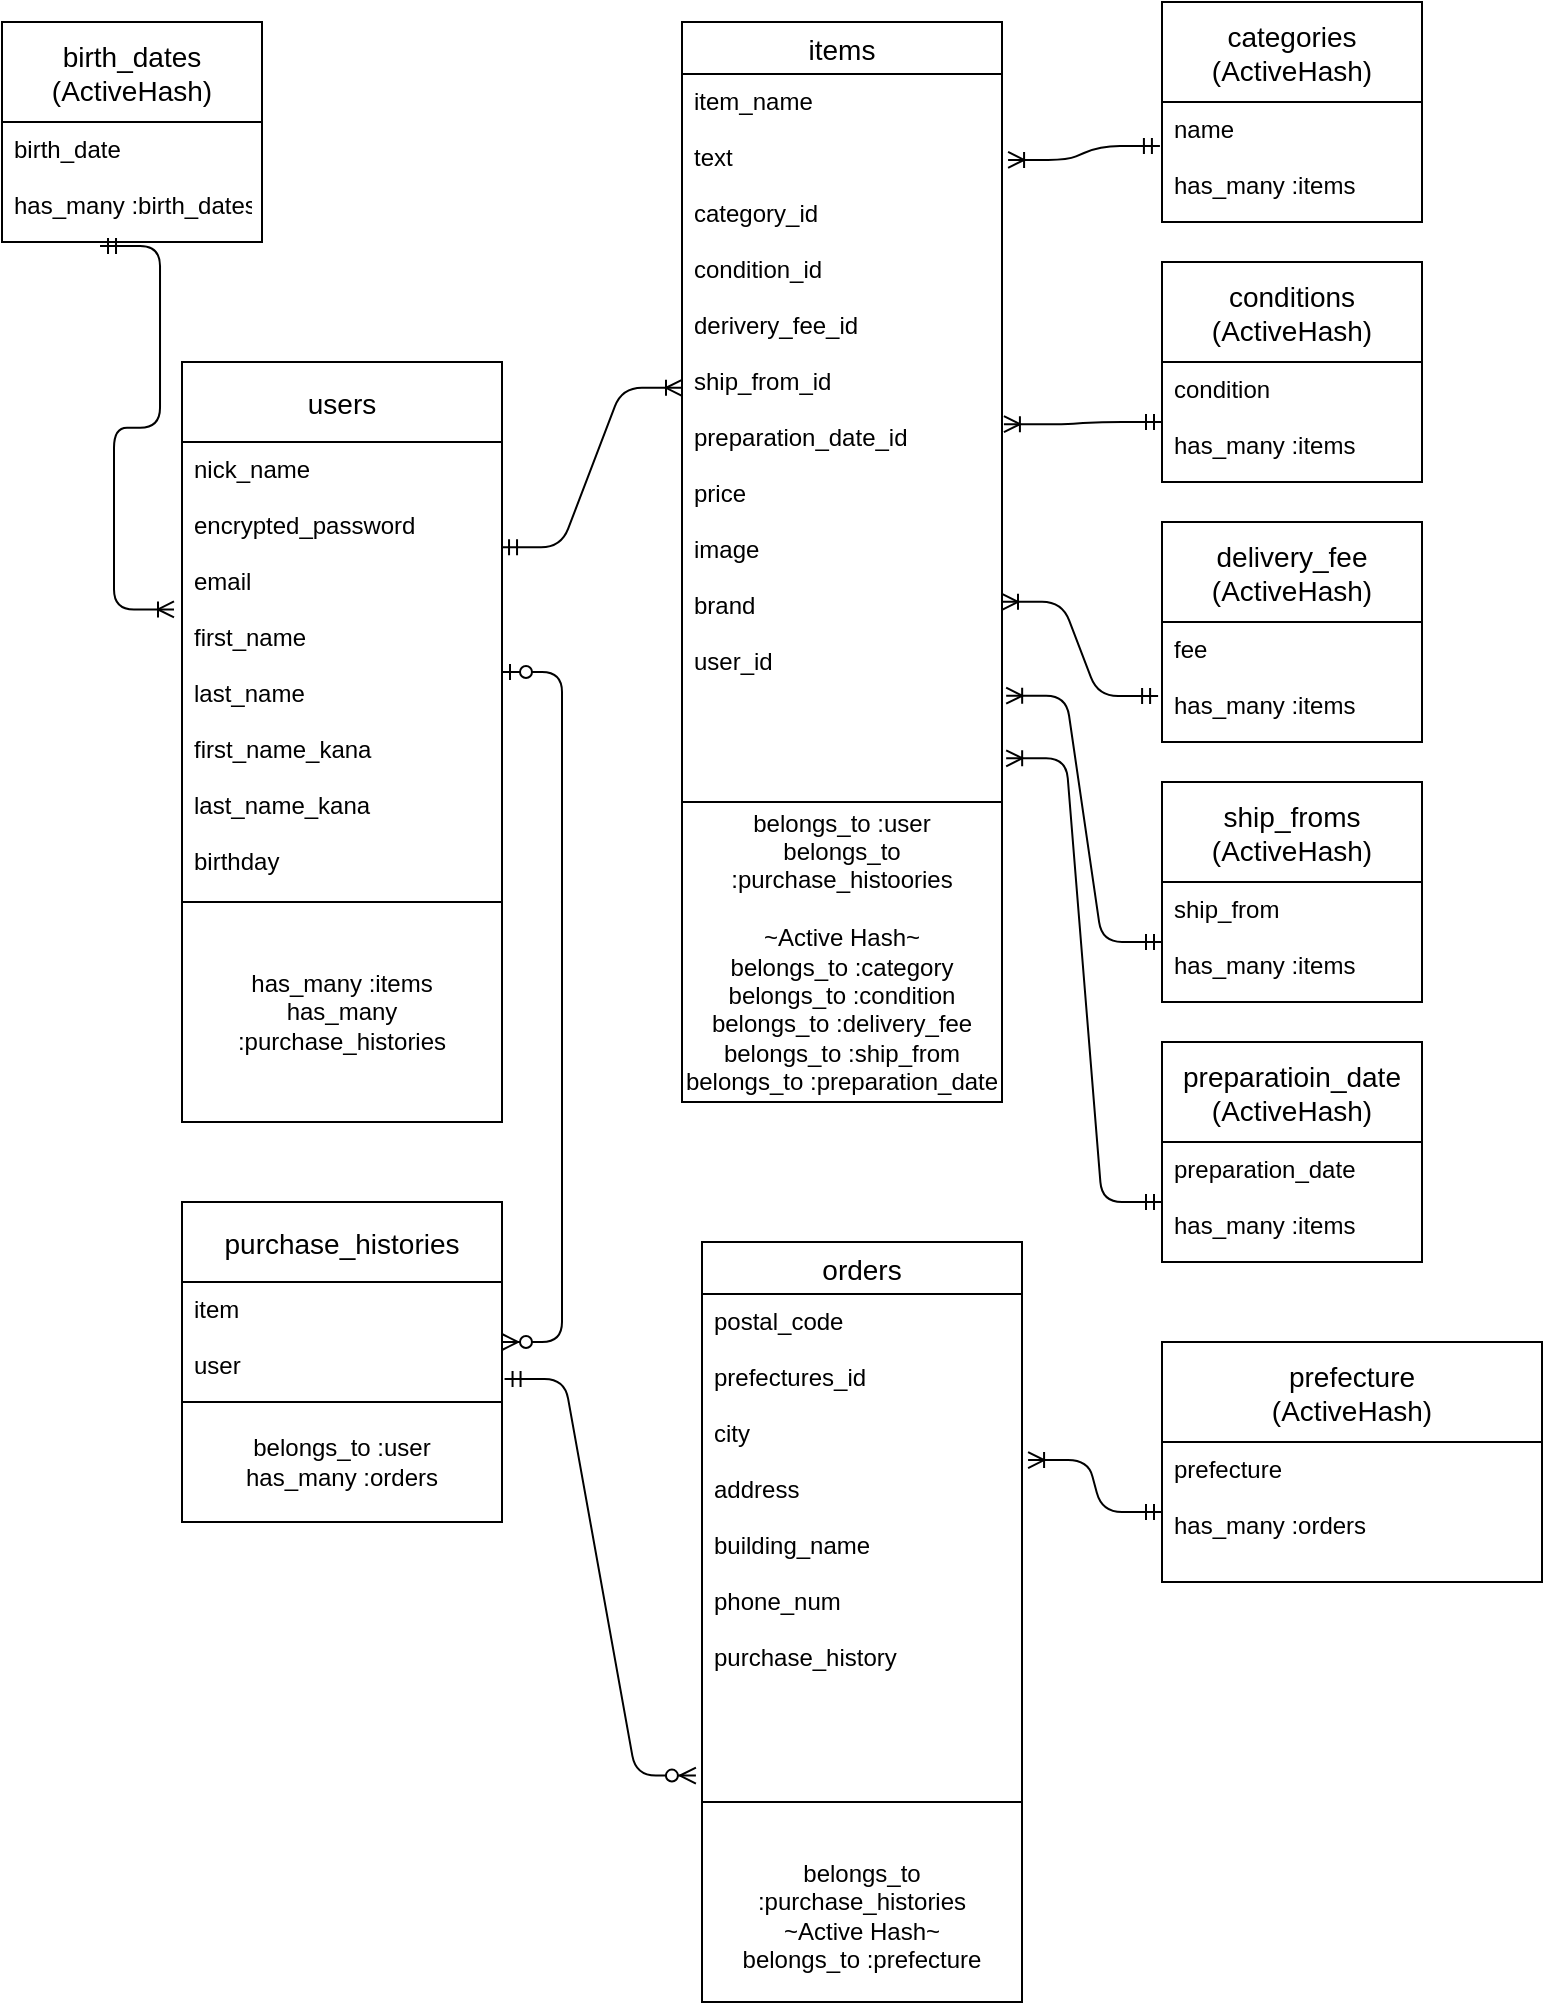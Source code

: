 <mxfile>
    <diagram id="REbtkltuEE52UCZA4KB4" name="ページ1">
        <mxGraphModel dx="864" dy="850" grid="1" gridSize="10" guides="1" tooltips="1" connect="1" arrows="1" fold="1" page="1" pageScale="1" pageWidth="827" pageHeight="1169" math="0" shadow="0">
            <root>
                <mxCell id="0"/>
                <mxCell id="1" parent="0"/>
                <mxCell id="2" value="birth_dates&#10;(ActiveHash)" style="swimlane;fontStyle=0;childLayout=stackLayout;horizontal=1;startSize=50;horizontalStack=0;resizeParent=1;resizeParentMax=0;resizeLast=0;collapsible=1;marginBottom=0;align=center;fontSize=14;" parent="1" vertex="1">
                    <mxGeometry x="10" y="50" width="130" height="110" as="geometry">
                        <mxRectangle x="10" y="50" width="110" height="40" as="alternateBounds"/>
                    </mxGeometry>
                </mxCell>
                <mxCell id="3" value="birth_date&#10;&#10;has_many :birth_dates&#10;" style="text;strokeColor=none;fillColor=none;spacingLeft=4;spacingRight=4;overflow=hidden;rotatable=0;points=[[0,0.5],[1,0.5]];portConstraint=eastwest;fontSize=12;" parent="2" vertex="1">
                    <mxGeometry y="50" width="130" height="60" as="geometry"/>
                </mxCell>
                <mxCell id="6" value="users" style="swimlane;fontStyle=0;childLayout=stackLayout;horizontal=1;startSize=40;horizontalStack=0;resizeParent=1;resizeParentMax=0;resizeLast=0;collapsible=1;marginBottom=0;align=center;fontSize=14;" parent="1" vertex="1">
                    <mxGeometry x="100" y="220" width="160" height="270" as="geometry"/>
                </mxCell>
                <mxCell id="7" value="nick_name&#10;&#10;encrypted_password&#10;&#10;email&#10;&#10;first_name&#10;&#10;last_name&#10;&#10;first_name_kana&#10;&#10;last_name_kana&#10;&#10;birthday&#10;" style="text;strokeColor=none;fillColor=none;spacingLeft=4;spacingRight=4;overflow=hidden;rotatable=0;points=[[0,0.5],[1,0.5]];portConstraint=eastwest;fontSize=12;" parent="6" vertex="1">
                    <mxGeometry y="40" width="160" height="230" as="geometry"/>
                </mxCell>
                <mxCell id="10" value="has_many :items&lt;br&gt;has_many :purchase_histories" style="whiteSpace=wrap;html=1;align=center;" parent="1" vertex="1">
                    <mxGeometry x="100" y="490" width="160" height="110" as="geometry"/>
                </mxCell>
                <mxCell id="11" value="items" style="swimlane;fontStyle=0;childLayout=stackLayout;horizontal=1;startSize=26;horizontalStack=0;resizeParent=1;resizeParentMax=0;resizeLast=0;collapsible=1;marginBottom=0;align=center;fontSize=14;" parent="1" vertex="1">
                    <mxGeometry x="350" y="50" width="160" height="390" as="geometry"/>
                </mxCell>
                <mxCell id="12" value="item_name&#10;&#10;text&#10;&#10;category_id&#10;&#10;condition_id&#10;&#10;derivery_fee_id&#10;&#10;ship_from_id&#10;&#10;preparation_date_id&#10;&#10;price&#10;&#10;image&#10;&#10;brand&#10;&#10;user_id&#10;" style="text;strokeColor=none;fillColor=none;spacingLeft=4;spacingRight=4;overflow=hidden;rotatable=0;points=[[0,0.5],[1,0.5]];portConstraint=eastwest;fontSize=12;" parent="11" vertex="1">
                    <mxGeometry y="26" width="160" height="364" as="geometry"/>
                </mxCell>
                <mxCell id="15" value="belongs_to :user&lt;br&gt;belongs_to :purchase_histoories&lt;br&gt;&lt;br&gt;~Active Hash~&lt;br&gt;belongs_to :category&lt;br&gt;belongs_to :condition&lt;br&gt;belongs_to :delivery_fee&lt;br&gt;belongs_to :ship_from&lt;br&gt;belongs_to :preparation_date" style="whiteSpace=wrap;html=1;align=center;" parent="1" vertex="1">
                    <mxGeometry x="350" y="440" width="160" height="150" as="geometry"/>
                </mxCell>
                <mxCell id="16" value="categories&#10;(ActiveHash)" style="swimlane;fontStyle=0;childLayout=stackLayout;horizontal=1;startSize=50;horizontalStack=0;resizeParent=1;resizeParentMax=0;resizeLast=0;collapsible=1;marginBottom=0;align=center;fontSize=14;" parent="1" vertex="1">
                    <mxGeometry x="590" y="40" width="130" height="110" as="geometry">
                        <mxRectangle x="10" y="50" width="110" height="40" as="alternateBounds"/>
                    </mxGeometry>
                </mxCell>
                <mxCell id="17" value="name&#10;&#10;has_many :items&#10;" style="text;strokeColor=none;fillColor=none;spacingLeft=4;spacingRight=4;overflow=hidden;rotatable=0;points=[[0,0.5],[1,0.5]];portConstraint=eastwest;fontSize=12;" parent="16" vertex="1">
                    <mxGeometry y="50" width="130" height="60" as="geometry"/>
                </mxCell>
                <mxCell id="18" value="conditions&#10;(ActiveHash)" style="swimlane;fontStyle=0;childLayout=stackLayout;horizontal=1;startSize=50;horizontalStack=0;resizeParent=1;resizeParentMax=0;resizeLast=0;collapsible=1;marginBottom=0;align=center;fontSize=14;" parent="1" vertex="1">
                    <mxGeometry x="590" y="170" width="130" height="110" as="geometry">
                        <mxRectangle x="10" y="50" width="110" height="40" as="alternateBounds"/>
                    </mxGeometry>
                </mxCell>
                <mxCell id="19" value="condition&#10;&#10;has_many :items&#10;" style="text;strokeColor=none;fillColor=none;spacingLeft=4;spacingRight=4;overflow=hidden;rotatable=0;points=[[0,0.5],[1,0.5]];portConstraint=eastwest;fontSize=12;" parent="18" vertex="1">
                    <mxGeometry y="50" width="130" height="60" as="geometry"/>
                </mxCell>
                <mxCell id="20" value="delivery_fee&#10;(ActiveHash)" style="swimlane;fontStyle=0;childLayout=stackLayout;horizontal=1;startSize=50;horizontalStack=0;resizeParent=1;resizeParentMax=0;resizeLast=0;collapsible=1;marginBottom=0;align=center;fontSize=14;" parent="1" vertex="1">
                    <mxGeometry x="590" y="300" width="130" height="110" as="geometry">
                        <mxRectangle x="10" y="50" width="110" height="40" as="alternateBounds"/>
                    </mxGeometry>
                </mxCell>
                <mxCell id="21" value="fee&#10;&#10;has_many :items&#10;" style="text;strokeColor=none;fillColor=none;spacingLeft=4;spacingRight=4;overflow=hidden;rotatable=0;points=[[0,0.5],[1,0.5]];portConstraint=eastwest;fontSize=12;" parent="20" vertex="1">
                    <mxGeometry y="50" width="130" height="60" as="geometry"/>
                </mxCell>
                <mxCell id="22" value="ship_froms&#10;(ActiveHash)" style="swimlane;fontStyle=0;childLayout=stackLayout;horizontal=1;startSize=50;horizontalStack=0;resizeParent=1;resizeParentMax=0;resizeLast=0;collapsible=1;marginBottom=0;align=center;fontSize=14;" parent="1" vertex="1">
                    <mxGeometry x="590" y="430" width="130" height="110" as="geometry">
                        <mxRectangle x="10" y="50" width="110" height="40" as="alternateBounds"/>
                    </mxGeometry>
                </mxCell>
                <mxCell id="23" value="ship_from&#10;&#10;has_many :items&#10;" style="text;strokeColor=none;fillColor=none;spacingLeft=4;spacingRight=4;overflow=hidden;rotatable=0;points=[[0,0.5],[1,0.5]];portConstraint=eastwest;fontSize=12;" parent="22" vertex="1">
                    <mxGeometry y="50" width="130" height="60" as="geometry"/>
                </mxCell>
                <mxCell id="24" value="preparatioin_date&#10;(ActiveHash)" style="swimlane;fontStyle=0;childLayout=stackLayout;horizontal=1;startSize=50;horizontalStack=0;resizeParent=1;resizeParentMax=0;resizeLast=0;collapsible=1;marginBottom=0;align=center;fontSize=14;" parent="1" vertex="1">
                    <mxGeometry x="590" y="560" width="130" height="110" as="geometry">
                        <mxRectangle x="10" y="50" width="110" height="40" as="alternateBounds"/>
                    </mxGeometry>
                </mxCell>
                <mxCell id="25" value="preparation_date&#10;&#10;has_many :items&#10;" style="text;strokeColor=none;fillColor=none;spacingLeft=4;spacingRight=4;overflow=hidden;rotatable=0;points=[[0,0.5],[1,0.5]];portConstraint=eastwest;fontSize=12;" parent="24" vertex="1">
                    <mxGeometry y="50" width="130" height="60" as="geometry"/>
                </mxCell>
                <mxCell id="27" value="" style="edgeStyle=entityRelationEdgeStyle;fontSize=12;html=1;endArrow=ERoneToMany;startArrow=ERmandOne;exitX=0.377;exitY=1.033;exitDx=0;exitDy=0;exitPerimeter=0;entryX=-0.025;entryY=0.364;entryDx=0;entryDy=0;entryPerimeter=0;" parent="1" source="3" target="7" edge="1">
                    <mxGeometry width="100" height="100" relative="1" as="geometry">
                        <mxPoint x="70" y="250" as="sourcePoint"/>
                        <mxPoint x="170" y="150" as="targetPoint"/>
                    </mxGeometry>
                </mxCell>
                <mxCell id="28" value="" style="edgeStyle=entityRelationEdgeStyle;fontSize=12;html=1;endArrow=ERoneToMany;startArrow=ERmandOne;exitX=0.997;exitY=0.229;exitDx=0;exitDy=0;entryX=0;entryY=0.431;entryDx=0;entryDy=0;entryPerimeter=0;exitPerimeter=0;" parent="1" source="7" target="12" edge="1">
                    <mxGeometry width="100" height="100" relative="1" as="geometry">
                        <mxPoint x="223.01" y="160.0" as="sourcePoint"/>
                        <mxPoint x="280" y="308.98" as="targetPoint"/>
                    </mxGeometry>
                </mxCell>
                <mxCell id="29" value="" style="edgeStyle=entityRelationEdgeStyle;fontSize=12;html=1;endArrow=ERoneToMany;startArrow=ERmandOne;exitX=-0.008;exitY=0.367;exitDx=0;exitDy=0;entryX=1.019;entryY=0.118;entryDx=0;entryDy=0;entryPerimeter=0;exitPerimeter=0;" parent="1" source="17" target="12" edge="1">
                    <mxGeometry width="100" height="100" relative="1" as="geometry">
                        <mxPoint x="490" y="280" as="sourcePoint"/>
                        <mxPoint x="560" y="182.884" as="targetPoint"/>
                    </mxGeometry>
                </mxCell>
                <mxCell id="30" value="" style="edgeStyle=entityRelationEdgeStyle;fontSize=12;html=1;endArrow=ERoneToMany;startArrow=ERmandOne;entryX=1.006;entryY=0.481;entryDx=0;entryDy=0;entryPerimeter=0;exitX=0;exitY=0.5;exitDx=0;exitDy=0;" parent="1" source="19" target="12" edge="1">
                    <mxGeometry width="100" height="100" relative="1" as="geometry">
                        <mxPoint x="540" y="190" as="sourcePoint"/>
                        <mxPoint x="510.0" y="216.932" as="targetPoint"/>
                    </mxGeometry>
                </mxCell>
                <mxCell id="31" value="" style="edgeStyle=entityRelationEdgeStyle;fontSize=12;html=1;endArrow=ERoneToMany;startArrow=ERmandOne;exitX=-0.015;exitY=0.617;exitDx=0;exitDy=0;entryX=1;entryY=0.725;entryDx=0;entryDy=0;entryPerimeter=0;exitPerimeter=0;" parent="1" source="21" target="12" edge="1">
                    <mxGeometry width="100" height="100" relative="1" as="geometry">
                        <mxPoint x="535.92" y="380" as="sourcePoint"/>
                        <mxPoint x="460.0" y="386.932" as="targetPoint"/>
                    </mxGeometry>
                </mxCell>
                <mxCell id="32" value="" style="edgeStyle=entityRelationEdgeStyle;fontSize=12;html=1;endArrow=ERoneToMany;startArrow=ERmandOne;exitX=0;exitY=0.5;exitDx=0;exitDy=0;entryX=1.013;entryY=0.854;entryDx=0;entryDy=0;entryPerimeter=0;" parent="1" source="23" target="12" edge="1">
                    <mxGeometry width="100" height="100" relative="1" as="geometry">
                        <mxPoint x="535.92" y="560" as="sourcePoint"/>
                        <mxPoint x="460.0" y="566.932" as="targetPoint"/>
                    </mxGeometry>
                </mxCell>
                <mxCell id="33" value="" style="edgeStyle=entityRelationEdgeStyle;fontSize=12;html=1;endArrow=ERoneToMany;startArrow=ERmandOne;exitX=0;exitY=0.5;exitDx=0;exitDy=0;entryX=1.013;entryY=0.94;entryDx=0;entryDy=0;entryPerimeter=0;" parent="1" source="25" target="12" edge="1">
                    <mxGeometry width="100" height="100" relative="1" as="geometry">
                        <mxPoint x="485.92" y="620" as="sourcePoint"/>
                        <mxPoint x="410" y="626.932" as="targetPoint"/>
                    </mxGeometry>
                </mxCell>
                <mxCell id="34" value="orders" style="swimlane;fontStyle=0;childLayout=stackLayout;horizontal=1;startSize=26;horizontalStack=0;resizeParent=1;resizeParentMax=0;resizeLast=0;collapsible=1;marginBottom=0;align=center;fontSize=14;" vertex="1" parent="1">
                    <mxGeometry x="360" y="660" width="160" height="280" as="geometry"/>
                </mxCell>
                <mxCell id="35" value="postal_code&#10;&#10;prefectures_id&#10;&#10;city&#10;&#10;address&#10;&#10;building_name&#10;&#10;phone_num&#10;&#10;purchase_history" style="text;strokeColor=none;fillColor=none;spacingLeft=4;spacingRight=4;overflow=hidden;rotatable=0;points=[[0,0.5],[1,0.5]];portConstraint=eastwest;fontSize=12;" vertex="1" parent="34">
                    <mxGeometry y="26" width="160" height="254" as="geometry"/>
                </mxCell>
                <mxCell id="38" value="prefecture&#10;(ActiveHash)" style="swimlane;fontStyle=0;childLayout=stackLayout;horizontal=1;startSize=50;horizontalStack=0;resizeParent=1;resizeParentMax=0;resizeLast=0;collapsible=1;marginBottom=0;align=center;fontSize=14;" vertex="1" parent="1">
                    <mxGeometry x="590" y="710" width="190" height="120" as="geometry">
                        <mxRectangle x="10" y="50" width="110" height="40" as="alternateBounds"/>
                    </mxGeometry>
                </mxCell>
                <mxCell id="39" value="prefecture&#10;&#10;has_many :orders&#10;&#10;" style="text;strokeColor=none;fillColor=none;spacingLeft=4;spacingRight=4;overflow=hidden;rotatable=0;points=[[0,0.5],[1,0.5]];portConstraint=eastwest;fontSize=12;" vertex="1" parent="38">
                    <mxGeometry y="50" width="190" height="70" as="geometry"/>
                </mxCell>
                <mxCell id="40" value="" style="edgeStyle=entityRelationEdgeStyle;fontSize=12;html=1;endArrow=ERoneToMany;startArrow=ERmandOne;exitX=0;exitY=0.5;exitDx=0;exitDy=0;entryX=1.019;entryY=0.327;entryDx=0;entryDy=0;entryPerimeter=0;" edge="1" parent="1" source="39" target="35">
                    <mxGeometry width="100" height="100" relative="1" as="geometry">
                        <mxPoint x="547.92" y="781.84" as="sourcePoint"/>
                        <mxPoint x="470.0" y="560.0" as="targetPoint"/>
                    </mxGeometry>
                </mxCell>
                <mxCell id="41" value="&lt;br&gt;belongs_to :purchase_histories&lt;br&gt;~Active Hash~&lt;br&gt;belongs_to :prefecture" style="whiteSpace=wrap;html=1;align=center;" vertex="1" parent="1">
                    <mxGeometry x="360" y="940" width="160" height="100" as="geometry"/>
                </mxCell>
                <mxCell id="42" value="purchase_histories" style="swimlane;fontStyle=0;childLayout=stackLayout;horizontal=1;startSize=40;horizontalStack=0;resizeParent=1;resizeParentMax=0;resizeLast=0;collapsible=1;marginBottom=0;align=center;fontSize=14;" vertex="1" parent="1">
                    <mxGeometry x="100" y="640" width="160" height="100" as="geometry"/>
                </mxCell>
                <mxCell id="43" value="item&#10;&#10;user" style="text;strokeColor=none;fillColor=none;spacingLeft=4;spacingRight=4;overflow=hidden;rotatable=0;points=[[0,0.5],[1,0.5]];portConstraint=eastwest;fontSize=12;" vertex="1" parent="42">
                    <mxGeometry y="40" width="160" height="60" as="geometry"/>
                </mxCell>
                <mxCell id="44" value="belongs_to :user&lt;br&gt;has_many :orders" style="whiteSpace=wrap;html=1;align=center;" vertex="1" parent="1">
                    <mxGeometry x="100" y="740" width="160" height="60" as="geometry"/>
                </mxCell>
                <mxCell id="50" value="" style="edgeStyle=entityRelationEdgeStyle;fontSize=12;html=1;endArrow=ERzeroToMany;startArrow=ERmandOne;exitX=1.008;exitY=0.808;exitDx=0;exitDy=0;exitPerimeter=0;entryX=-0.019;entryY=0.948;entryDx=0;entryDy=0;entryPerimeter=0;" edge="1" parent="1" source="43" target="35">
                    <mxGeometry width="100" height="100" relative="1" as="geometry">
                        <mxPoint x="240" y="760" as="sourcePoint"/>
                        <mxPoint x="340" y="660" as="targetPoint"/>
                    </mxGeometry>
                </mxCell>
                <mxCell id="51" value="" style="edgeStyle=entityRelationEdgeStyle;fontSize=12;html=1;endArrow=ERzeroToMany;startArrow=ERzeroToOne;exitX=1;exitY=0.5;exitDx=0;exitDy=0;entryX=1;entryY=0.5;entryDx=0;entryDy=0;" edge="1" parent="1" source="7" target="43">
                    <mxGeometry width="100" height="100" relative="1" as="geometry">
                        <mxPoint x="220" y="550" as="sourcePoint"/>
                        <mxPoint x="320" y="450" as="targetPoint"/>
                    </mxGeometry>
                </mxCell>
            </root>
        </mxGraphModel>
    </diagram>
</mxfile>